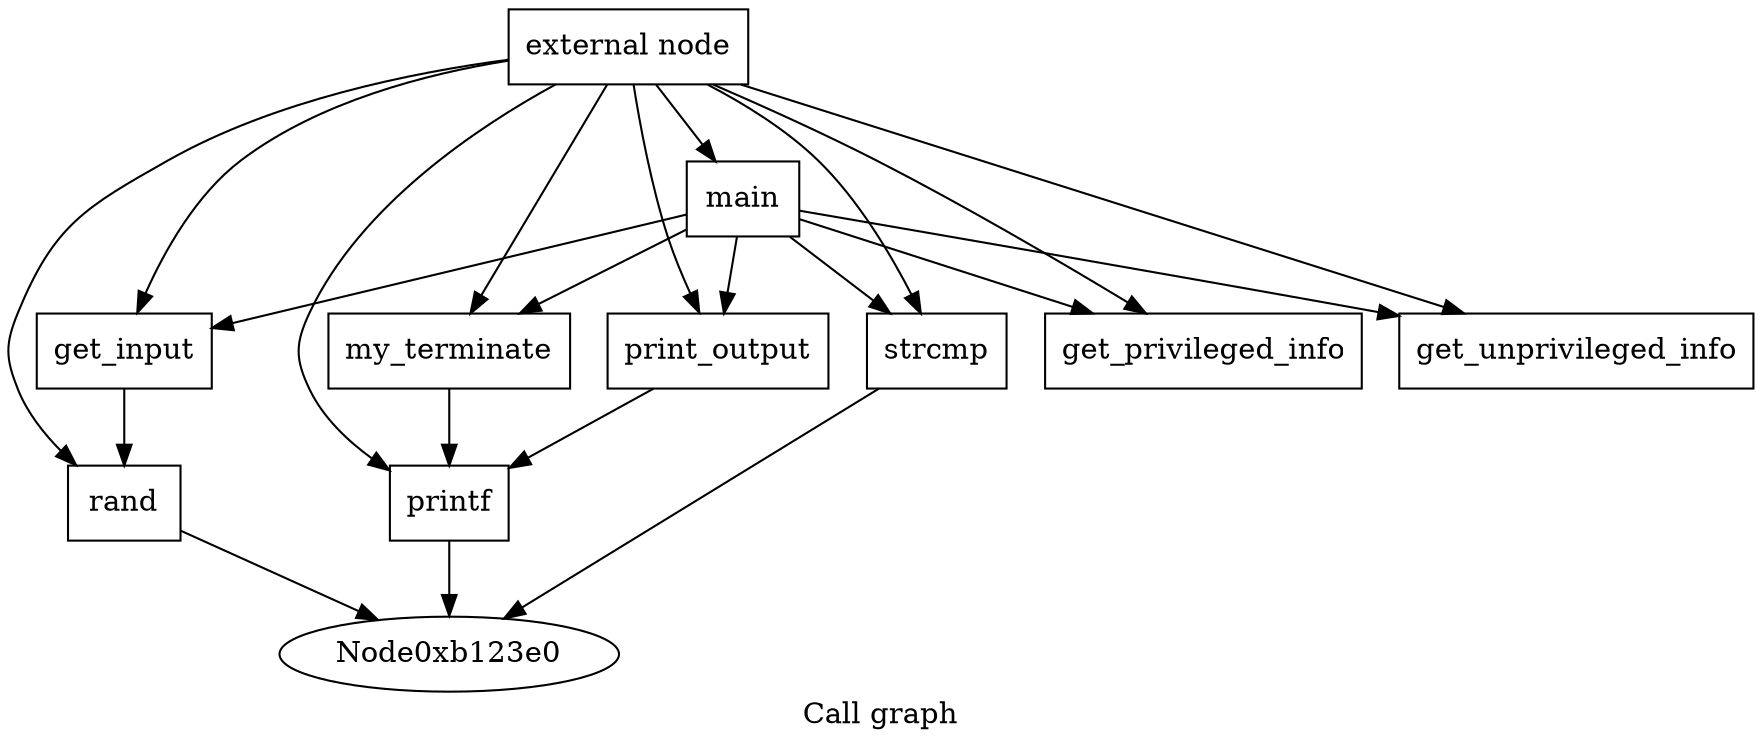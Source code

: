 digraph "Call graph" {
	label="Call graph";

	Node0xb123b0 [shape=record,label="{external node}"];
	Node0xb123b0 -> Node0xb12450;
	Node0xb123b0 -> Node0xb124f0;
	Node0xb123b0 -> Node0xb129a0;
	Node0xb123b0 -> Node0xb12a10;
	Node0xb123b0 -> Node0xb12a80;
	Node0xb123b0 -> Node0xb12af0;
	Node0xb123b0 -> Node0xb12bc0;
	Node0xb123b0 -> Node0xb12c60;
	Node0xb123b0 -> Node0xb12d00;
	Node0xb12450 [shape=record,label="{get_input}"];
	Node0xb12450 -> Node0xb124f0;
	Node0xb124f0 [shape=record,label="{rand}"];
	Node0xb124f0 -> Node0xb123e0;
	Node0xb129a0 [shape=record,label="{get_privileged_info}"];
	Node0xb12a10 [shape=record,label="{get_unprivileged_info}"];
	Node0xb12a80 [shape=record,label="{print_output}"];
	Node0xb12a80 -> Node0xb12af0;
	Node0xb12af0 [shape=record,label="{printf}"];
	Node0xb12af0 -> Node0xb123e0;
	Node0xb12bc0 [shape=record,label="{my_terminate}"];
	Node0xb12bc0 -> Node0xb12af0;
	Node0xb12c60 [shape=record,label="{main}"];
	Node0xb12c60 -> Node0xb12450;
	Node0xb12c60 -> Node0xb12d00;
	Node0xb12c60 -> Node0xb129a0;
	Node0xb12c60 -> Node0xb12a10;
	Node0xb12c60 -> Node0xb12a80;
	Node0xb12c60 -> Node0xb12bc0;
	Node0xb12d00 [shape=record,label="{strcmp}"];
	Node0xb12d00 -> Node0xb123e0;
}
